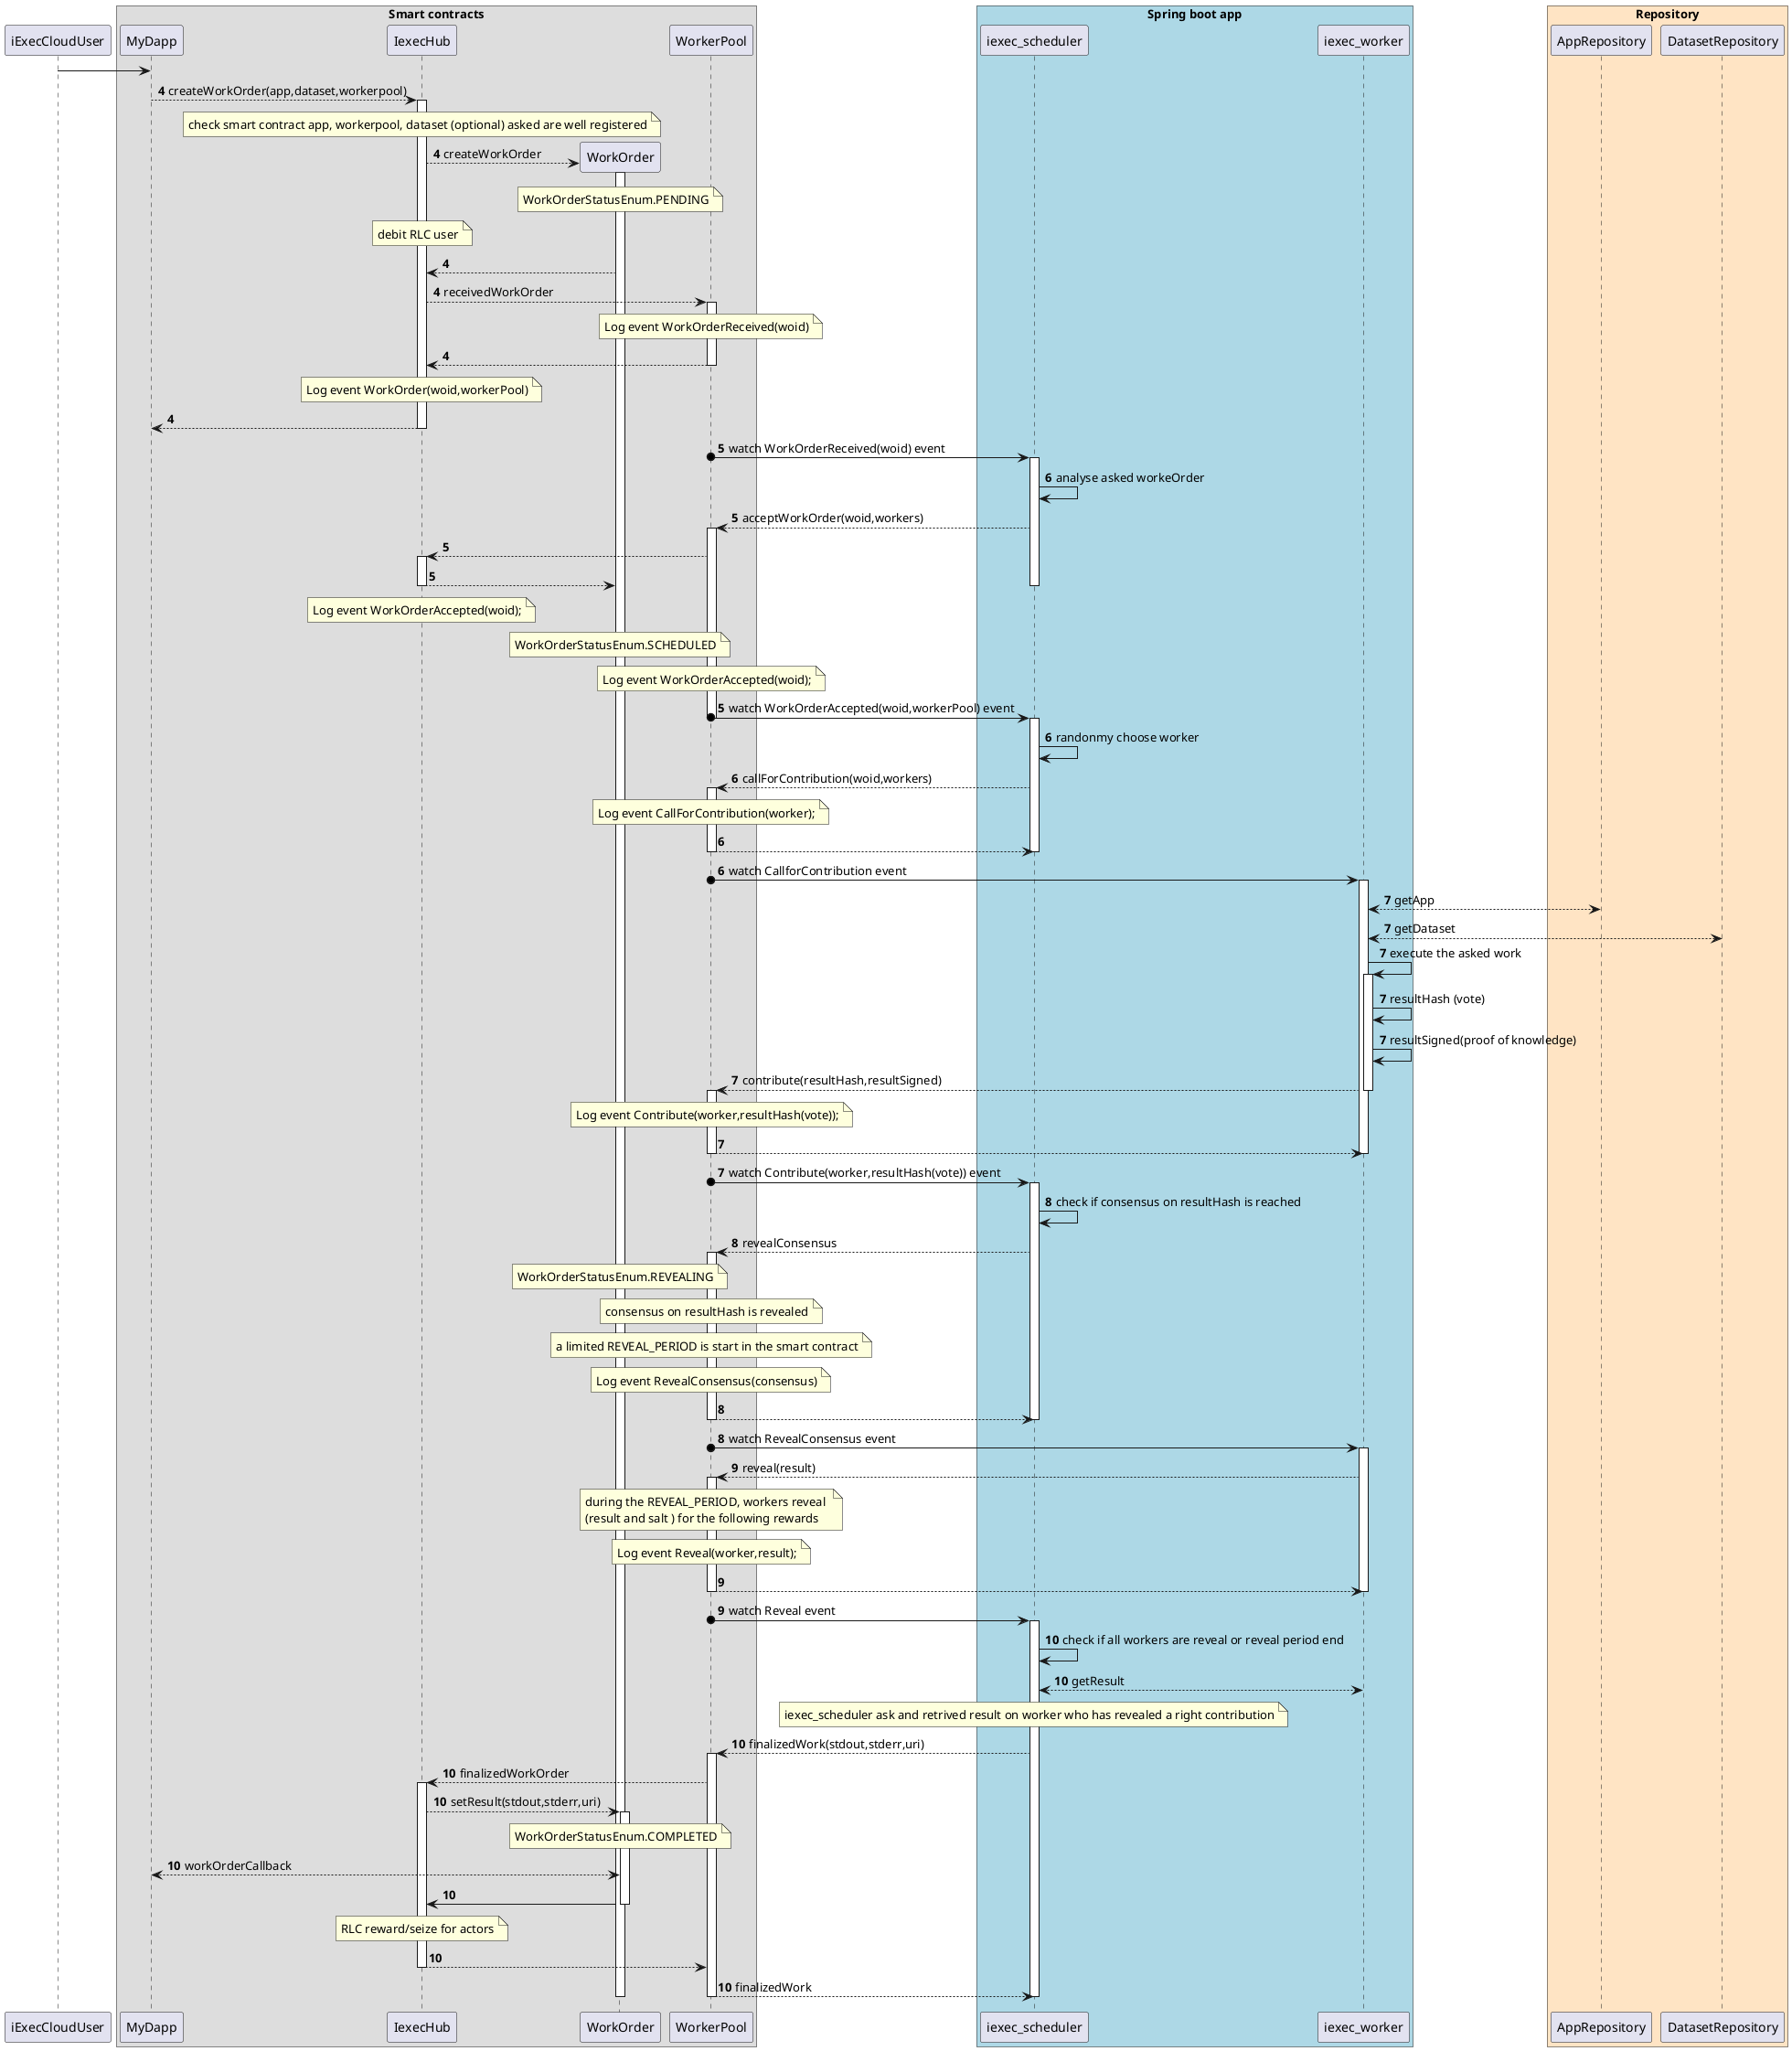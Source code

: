 @startuml

iExecCloudUser -> MyDapp

box "Smart contracts"
	participant MyDapp
	participant IexecHub
	participant WorkOrder
  participant WorkerPool
end box


autonumber 4

MyDapp --> IexecHub: createWorkOrder(app,dataset,workerpool)
activate IexecHub
note over IexecHub : check smart contract app, workerpool, dataset (optional) asked are well registered
create WorkOrder
autonumber 4
IexecHub --> WorkOrder: createWorkOrder
note over WorkOrder :WorkOrderStatusEnum.PENDING
note over IexecHub : debit RLC user
activate WorkOrder
autonumber 4

deactivate WorkOrder
IexecHub <-- WorkOrder
autonumber 4
IexecHub --> WorkerPool :receivedWorkOrder
activate WorkerPool
note over WorkerPool :Log event WorkOrderReceived(woid)
autonumber 4
IexecHub <-- WorkerPool
deactivate WorkerPool
autonumber 4



note over IexecHub :Log event WorkOrder(woid,workerPool)
autonumber 4
MyDapp <-- IexecHub

deactivate IexecHub
WorkerPool o-> iexec_scheduler : watch WorkOrderReceived(woid) event

activate iexec_scheduler

iexec_scheduler -> iexec_scheduler : analyse asked workeOrder

box "Spring boot app" #LightBlue
	participant iexec_scheduler
  participant iexec_worker
end box


box "Repository" #Bisque
	participant AppRepository
    participant DatasetRepository
end box



autonumber 5
iexec_scheduler --> WorkerPool : acceptWorkOrder(woid,workers)
activate WorkerPool
autonumber 5

autonumber 5
WorkerPool --> IexecHub
activate IexecHub

autonumber 5
IexecHub --> WorkOrder
note over IexecHub :Log event WorkOrderAccepted(woid);
deactivate IexecHub

note over WorkOrder :WorkOrderStatusEnum.SCHEDULED

note over WorkerPool :Log event WorkOrderAccepted(woid);
autonumber 5


deactivate iexec_scheduler
autonumber 5
WorkerPool o-> iexec_scheduler : watch WorkOrderAccepted(woid,workerPool) event
deactivate WorkerPool
autonumber 6
activate iexec_scheduler
iexec_scheduler -> iexec_scheduler : randonmy choose worker

autonumber 6
iexec_scheduler  --> WorkerPool : callForContribution(woid,workers)
activate WorkerPool
note over WorkerPool :Log event CallForContribution(worker);
autonumber 6
WorkerPool --> iexec_scheduler
deactivate WorkerPool

deactivate iexec_scheduler
autonumber 6
WorkerPool o-> iexec_worker : watch CallforContribution event
activate iexec_worker
iexec_worker  <--> AppRepository : getApp
autonumber 7
autonumber 7
iexec_worker  <--> DatasetRepository : getDataset

autonumber 7
iexec_worker-> iexec_worker: execute the asked work
activate iexec_worker
autonumber 7
iexec_worker-> iexec_worker: resultHash (vote)
autonumber 7
iexec_worker-> iexec_worker: resultSigned(proof of knowledge)
autonumber 7
iexec_worker  --> WorkerPool : contribute(resultHash,resultSigned)
deactivate  iexec_worker


activate WorkerPool
note over WorkerPool :Log event Contribute(worker,resultHash(vote));
deactivate WorkerPool
autonumber 7
WorkerPool  --> iexec_worker
deactivate  iexec_worker
deactivate WorkerPool
autonumber 7
WorkerPool o-> iexec_scheduler : watch Contribute(worker,resultHash(vote)) event
activate iexec_scheduler

autonumber 8
iexec_scheduler -> iexec_scheduler: check if consensus on resultHash is reached
autonumber 8
iexec_scheduler --> WorkerPool : revealConsensus
activate WorkerPool
note over WorkOrder :WorkOrderStatusEnum.REVEALING
note over WorkerPool :consensus on resultHash is revealed
note over WorkerPool : a limited REVEAL_PERIOD is start in the smart contract
note over WorkerPool :Log event RevealConsensus(consensus)
autonumber 8
WorkerPool --> iexec_scheduler
deactivate iexec_scheduler
deactivate WorkerPool
autonumber 8
WorkerPool o-> iexec_worker : watch RevealConsensus event
activate iexec_worker
autonumber 9
iexec_worker  --> WorkerPool  :reveal(result)
activate WorkerPool
note over WorkerPool : during the REVEAL_PERIOD, workers reveal \n(result and salt ) for the following rewards
note over WorkerPool :Log event Reveal(worker,result);

autonumber 9
WorkerPool  --> iexec_worker
deactivate WorkerPool
deactivate iexec_worker
autonumber 9
WorkerPool o-> iexec_scheduler : watch Reveal event
activate iexec_scheduler

autonumber 10
iexec_scheduler -> iexec_scheduler : check if all workers are reveal or reveal period end
autonumber 10
iexec_scheduler  <--> iexec_worker  : getResult
note over iexec_scheduler : iexec_scheduler ask and retrived result on worker who has revealed a right contribution

autonumber 10
iexec_scheduler --> WorkerPool : finalizedWork(stdout,stderr,uri)
activate WorkerPool
autonumber 10
WorkerPool --> IexecHub :finalizedWorkOrder
autonumber 10
activate IexecHub

IexecHub --> WorkOrder :setResult(stdout,stderr,uri)
activate WorkOrder
autonumber 10
note over WorkOrder : WorkOrderStatusEnum.COMPLETED
WorkOrder <--> MyDapp : workOrderCallback
autonumber 10
WorkOrder -> IexecHub

deactivate WorkOrder
note over IexecHub : RLC reward/seize for actors
autonumber 10
IexecHub --> WorkerPool
deactivate IexecHub
autonumber 10
WorkerPool --> iexec_scheduler : finalizedWork
deactivate WorkerPool
deactivate iexec_scheduler
deactivate WorkOrder
@enduml

